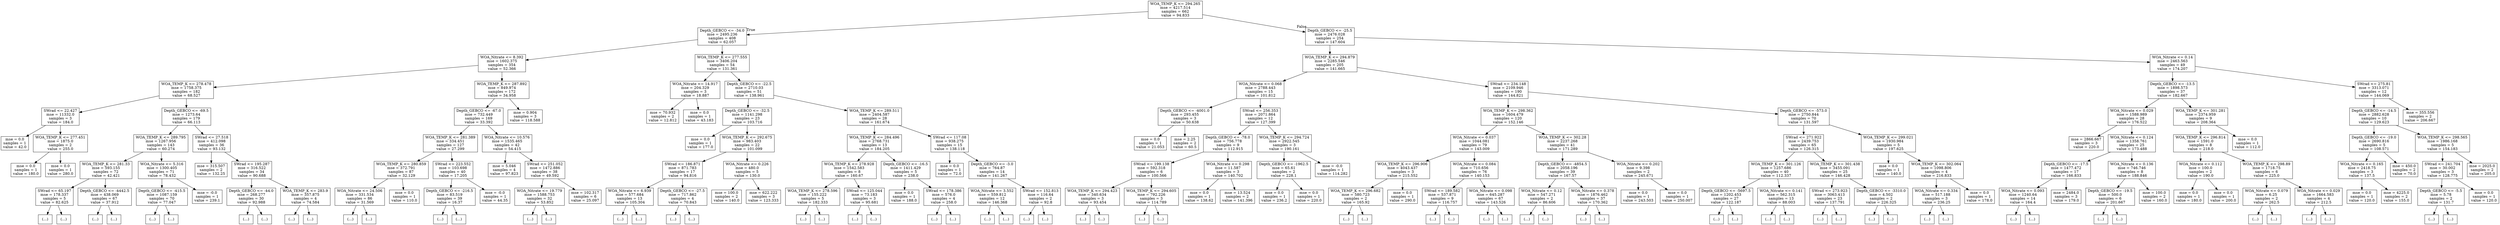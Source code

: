 digraph Tree {
node [shape=box] ;
0 [label="WOA_TEMP_K <= 294.265\nmse = 4217.514\nsamples = 662\nvalue = 94.833"] ;
1 [label="Depth_GEBCO <= -34.0\nmse = 2495.236\nsamples = 408\nvalue = 62.057"] ;
0 -> 1 [labeldistance=2.5, labelangle=45, headlabel="True"] ;
2 [label="WOA_Nitrate <= 8.392\nmse = 1602.375\nsamples = 354\nvalue = 52.366"] ;
1 -> 2 ;
3 [label="WOA_TEMP_K <= 278.478\nmse = 1758.375\nsamples = 182\nvalue = 68.527"] ;
2 -> 3 ;
4 [label="SWrad <= 22.427\nmse = 11332.0\nsamples = 3\nvalue = 184.0"] ;
3 -> 4 ;
5 [label="mse = 0.0\nsamples = 1\nvalue = 42.0"] ;
4 -> 5 ;
6 [label="WOA_TEMP_K <= 277.451\nmse = 1875.0\nsamples = 2\nvalue = 255.0"] ;
4 -> 6 ;
7 [label="mse = 0.0\nsamples = 1\nvalue = 180.0"] ;
6 -> 7 ;
8 [label="mse = 0.0\nsamples = 1\nvalue = 280.0"] ;
6 -> 8 ;
9 [label="Depth_GEBCO <= -69.5\nmse = 1273.64\nsamples = 179\nvalue = 66.113"] ;
3 -> 9 ;
10 [label="WOA_TEMP_K <= 289.795\nmse = 1267.956\nsamples = 143\nvalue = 60.274"] ;
9 -> 10 ;
11 [label="WOA_TEMP_K <= 281.33\nmse = 593.155\nsamples = 72\nvalue = 42.421"] ;
10 -> 11 ;
12 [label="SWrad <= 65.197\nmse = 178.337\nsamples = 5\nvalue = 82.625"] ;
11 -> 12 ;
13 [label="(...)"] ;
12 -> 13 ;
20 [label="(...)"] ;
12 -> 20 ;
21 [label="Depth_GEBCO <= -4442.5\nmse = 438.069\nsamples = 67\nvalue = 37.912"] ;
11 -> 21 ;
22 [label="(...)"] ;
21 -> 22 ;
47 [label="(...)"] ;
21 -> 47 ;
116 [label="WOA_Nitrate <= 5.316\nmse = 1300.405\nsamples = 71\nvalue = 78.432"] ;
10 -> 116 ;
117 [label="Depth_GEBCO <= -415.5\nmse = 1087.159\nsamples = 70\nvalue = 77.047"] ;
116 -> 117 ;
118 [label="(...)"] ;
117 -> 118 ;
227 [label="(...)"] ;
117 -> 227 ;
232 [label="mse = -0.0\nsamples = 1\nvalue = 239.1"] ;
116 -> 232 ;
233 [label="SWrad <= 27.518\nmse = 412.098\nsamples = 36\nvalue = 93.132"] ;
9 -> 233 ;
234 [label="mse = 315.507\nsamples = 2\nvalue = 132.25"] ;
233 -> 234 ;
235 [label="SWrad <= 195.287\nmse = 316.522\nsamples = 34\nvalue = 90.688"] ;
233 -> 235 ;
236 [label="Depth_GEBCO <= -44.0\nmse = 268.277\nsamples = 30\nvalue = 92.988"] ;
235 -> 236 ;
237 [label="(...)"] ;
236 -> 237 ;
266 [label="(...)"] ;
236 -> 266 ;
281 [label="WOA_TEMP_K <= 283.9\nmse = 357.875\nsamples = 4\nvalue = 74.584"] ;
235 -> 281 ;
282 [label="(...)"] ;
281 -> 282 ;
283 [label="(...)"] ;
281 -> 283 ;
288 [label="WOA_TEMP_K <= 287.892\nmse = 849.974\nsamples = 172\nvalue = 34.958"] ;
2 -> 288 ;
289 [label="Depth_GEBCO <= -67.0\nmse = 732.449\nsamples = 169\nvalue = 33.392"] ;
288 -> 289 ;
290 [label="WOA_TEMP_K <= 281.389\nmse = 334.451\nsamples = 127\nvalue = 27.299"] ;
289 -> 290 ;
291 [label="WOA_TEMP_K <= 280.859\nmse = 372.791\nsamples = 87\nvalue = 32.129"] ;
290 -> 291 ;
292 [label="WOA_Nitrate <= 24.506\nmse = 331.534\nsamples = 86\nvalue = 31.569"] ;
291 -> 292 ;
293 [label="(...)"] ;
292 -> 293 ;
392 [label="(...)"] ;
292 -> 392 ;
455 [label="mse = 0.0\nsamples = 1\nvalue = 110.0"] ;
291 -> 455 ;
456 [label="SWrad <= 223.552\nmse = 103.698\nsamples = 40\nvalue = 17.205"] ;
290 -> 456 ;
457 [label="Depth_GEBCO <= -216.5\nmse = 83.519\nsamples = 39\nvalue = 16.37"] ;
456 -> 457 ;
458 [label="(...)"] ;
457 -> 458 ;
489 [label="(...)"] ;
457 -> 489 ;
496 [label="mse = -0.0\nsamples = 1\nvalue = 44.35"] ;
456 -> 496 ;
497 [label="WOA_Nitrate <= 10.576\nmse = 1535.465\nsamples = 42\nvalue = 54.415"] ;
289 -> 497 ;
498 [label="mse = 5.046\nsamples = 4\nvalue = 97.823"] ;
497 -> 498 ;
499 [label="SWrad <= 251.052\nmse = 1472.886\nsamples = 38\nvalue = 49.592"] ;
497 -> 499 ;
500 [label="WOA_Nitrate <= 19.779\nmse = 1588.753\nsamples = 32\nvalue = 53.852"] ;
499 -> 500 ;
501 [label="(...)"] ;
500 -> 501 ;
510 [label="(...)"] ;
500 -> 510 ;
519 [label="mse = 102.317\nsamples = 6\nvalue = 25.097"] ;
499 -> 519 ;
520 [label="mse = 0.904\nsamples = 3\nvalue = 118.588"] ;
288 -> 520 ;
521 [label="WOA_TEMP_K <= 277.555\nmse = 3406.204\nsamples = 54\nvalue = 131.361"] ;
1 -> 521 ;
522 [label="WOA_Nitrate <= 14.917\nmse = 204.329\nsamples = 3\nvalue = 18.887"] ;
521 -> 522 ;
523 [label="mse = 70.932\nsamples = 2\nvalue = 12.812"] ;
522 -> 523 ;
524 [label="mse = 0.0\nsamples = 1\nvalue = 43.183"] ;
522 -> 524 ;
525 [label="Depth_GEBCO <= -22.5\nmse = 2710.03\nsamples = 51\nvalue = 138.961"] ;
521 -> 525 ;
526 [label="Depth_GEBCO <= -32.5\nmse = 1141.298\nsamples = 23\nvalue = 103.716"] ;
525 -> 526 ;
527 [label="mse = 0.0\nsamples = 1\nvalue = 177.0"] ;
526 -> 527 ;
528 [label="WOA_TEMP_K <= 292.675\nmse = 983.403\nsamples = 22\nvalue = 101.099"] ;
526 -> 528 ;
529 [label="SWrad <= 186.871\nmse = 871.783\nsamples = 17\nvalue = 94.816"] ;
528 -> 529 ;
530 [label="WOA_Nitrate <= 6.939\nmse = 577.684\nsamples = 13\nvalue = 105.304"] ;
529 -> 530 ;
531 [label="(...)"] ;
530 -> 531 ;
550 [label="(...)"] ;
530 -> 550 ;
551 [label="Depth_GEBCO <= -27.5\nmse = 717.862\nsamples = 4\nvalue = 70.843"] ;
529 -> 551 ;
552 [label="(...)"] ;
551 -> 552 ;
553 [label="(...)"] ;
551 -> 553 ;
556 [label="WOA_Nitrate <= 0.226\nmse = 480.0\nsamples = 5\nvalue = 130.0"] ;
528 -> 556 ;
557 [label="mse = 100.0\nsamples = 2\nvalue = 140.0"] ;
556 -> 557 ;
558 [label="mse = 622.222\nsamples = 3\nvalue = 123.333"] ;
556 -> 558 ;
559 [label="WOA_TEMP_K <= 289.511\nmse = 2404.587\nsamples = 28\nvalue = 161.674"] ;
525 -> 559 ;
560 [label="WOA_TEMP_K <= 284.496\nmse = 2768.731\nsamples = 13\nvalue = 184.205"] ;
559 -> 560 ;
561 [label="WOA_TEMP_K <= 278.928\nmse = 1542.583\nsamples = 8\nvalue = 160.67"] ;
560 -> 561 ;
562 [label="WOA_TEMP_K <= 278.596\nmse = 155.222\nsamples = 5\nvalue = 182.333"] ;
561 -> 562 ;
563 [label="(...)"] ;
562 -> 563 ;
570 [label="(...)"] ;
562 -> 570 ;
571 [label="SWrad <= 125.044\nmse = 73.183\nsamples = 3\nvalue = 95.681"] ;
561 -> 571 ;
572 [label="(...)"] ;
571 -> 572 ;
575 [label="(...)"] ;
571 -> 575 ;
576 [label="Depth_GEBCO <= -16.5\nmse = 1411.429\nsamples = 5\nvalue = 238.0"] ;
560 -> 576 ;
577 [label="mse = 0.0\nsamples = 1\nvalue = 188.0"] ;
576 -> 577 ;
578 [label="SWrad <= 178.386\nmse = 576.0\nsamples = 4\nvalue = 258.0"] ;
576 -> 578 ;
579 [label="(...)"] ;
578 -> 579 ;
582 [label="(...)"] ;
578 -> 582 ;
585 [label="SWrad <= 117.08\nmse = 938.275\nsamples = 15\nvalue = 138.118"] ;
559 -> 585 ;
586 [label="mse = 0.0\nsamples = 1\nvalue = 72.0"] ;
585 -> 586 ;
587 [label="Depth_GEBCO <= -3.0\nmse = 764.87\nsamples = 14\nvalue = 141.267"] ;
585 -> 587 ;
588 [label="WOA_Nitrate <= 3.552\nmse = 559.812\nsamples = 12\nvalue = 146.368"] ;
587 -> 588 ;
589 [label="(...)"] ;
588 -> 589 ;
608 [label="(...)"] ;
588 -> 608 ;
611 [label="SWrad <= 152.813\nmse = 116.64\nsamples = 2\nvalue = 92.8"] ;
587 -> 611 ;
612 [label="(...)"] ;
611 -> 612 ;
613 [label="(...)"] ;
611 -> 613 ;
614 [label="Depth_GEBCO <= -25.5\nmse = 2476.028\nsamples = 254\nvalue = 147.604"] ;
0 -> 614 [labeldistance=2.5, labelangle=-45, headlabel="False"] ;
615 [label="WOA_TEMP_K <= 294.879\nmse = 2285.546\nsamples = 205\nvalue = 141.665"] ;
614 -> 615 ;
616 [label="WOA_Nitrate <= 0.068\nmse = 2788.443\nsamples = 15\nvalue = 101.812"] ;
615 -> 616 ;
617 [label="Depth_GEBCO <= -4001.0\nmse = 293.455\nsamples = 3\nvalue = 50.638"] ;
616 -> 617 ;
618 [label="mse = 0.0\nsamples = 1\nvalue = 21.053"] ;
617 -> 618 ;
619 [label="mse = 2.25\nsamples = 2\nvalue = 60.5"] ;
617 -> 619 ;
620 [label="SWrad <= 256.353\nmse = 2071.864\nsamples = 12\nvalue = 127.399"] ;
616 -> 620 ;
621 [label="Depth_GEBCO <= -78.0\nmse = 756.778\nsamples = 9\nvalue = 112.915"] ;
620 -> 621 ;
622 [label="SWrad <= 199.138\nmse = 592.318\nsamples = 6\nvalue = 100.566"] ;
621 -> 622 ;
623 [label="WOA_TEMP_K <= 294.423\nmse = 340.634\nsamples = 3\nvalue = 93.454"] ;
622 -> 623 ;
624 [label="(...)"] ;
623 -> 624 ;
625 [label="(...)"] ;
623 -> 625 ;
628 [label="WOA_TEMP_K <= 294.605\nmse = 792.226\nsamples = 3\nvalue = 114.789"] ;
622 -> 628 ;
629 [label="(...)"] ;
628 -> 629 ;
632 [label="(...)"] ;
628 -> 632 ;
633 [label="WOA_Nitrate <= 0.298\nmse = 11.587\nsamples = 3\nvalue = 140.702"] ;
621 -> 633 ;
634 [label="mse = 0.0\nsamples = 1\nvalue = 138.62"] ;
633 -> 634 ;
635 [label="mse = 13.524\nsamples = 2\nvalue = 141.396"] ;
633 -> 635 ;
636 [label="WOA_TEMP_K <= 294.724\nmse = 2922.545\nsamples = 3\nvalue = 190.161"] ;
620 -> 636 ;
637 [label="Depth_GEBCO <= -1962.5\nmse = 65.61\nsamples = 2\nvalue = 228.1"] ;
636 -> 637 ;
638 [label="mse = 0.0\nsamples = 1\nvalue = 236.2"] ;
637 -> 638 ;
639 [label="mse = 0.0\nsamples = 1\nvalue = 220.0"] ;
637 -> 639 ;
640 [label="mse = -0.0\nsamples = 1\nvalue = 114.282"] ;
636 -> 640 ;
641 [label="SWrad <= 234.148\nmse = 2109.946\nsamples = 190\nvalue = 144.821"] ;
615 -> 641 ;
642 [label="WOA_TEMP_K <= 298.362\nmse = 1604.479\nsamples = 120\nvalue = 152.146"] ;
641 -> 642 ;
643 [label="WOA_Nitrate <= 0.037\nmse = 1044.081\nsamples = 79\nvalue = 143.009"] ;
642 -> 643 ;
644 [label="WOA_TEMP_K <= 296.906\nmse = 4043.437\nsamples = 3\nvalue = 215.552"] ;
643 -> 644 ;
645 [label="WOA_TEMP_K <= 296.682\nmse = 580.723\nsamples = 2\nvalue = 165.92"] ;
644 -> 645 ;
646 [label="(...)"] ;
645 -> 646 ;
647 [label="(...)"] ;
645 -> 647 ;
648 [label="mse = 0.0\nsamples = 1\nvalue = 290.0"] ;
644 -> 648 ;
649 [label="WOA_Nitrate <= 0.084\nmse = 710.656\nsamples = 76\nvalue = 140.153"] ;
643 -> 649 ;
650 [label="SWrad <= 189.582\nmse = 537.871\nsamples = 9\nvalue = 116.757"] ;
649 -> 650 ;
651 [label="(...)"] ;
650 -> 651 ;
656 [label="(...)"] ;
650 -> 656 ;
661 [label="WOA_Nitrate <= 0.098\nmse = 645.287\nsamples = 67\nvalue = 143.526"] ;
649 -> 661 ;
662 [label="(...)"] ;
661 -> 662 ;
669 [label="(...)"] ;
661 -> 669 ;
762 [label="WOA_TEMP_K <= 302.28\nmse = 2237.268\nsamples = 41\nvalue = 171.289"] ;
642 -> 762 ;
763 [label="Depth_GEBCO <= -4854.5\nmse = 2058.196\nsamples = 39\nvalue = 167.57"] ;
762 -> 763 ;
764 [label="WOA_Nitrate <= 0.12\nmse = 547.271\nsamples = 2\nvalue = 86.606"] ;
763 -> 764 ;
765 [label="(...)"] ;
764 -> 765 ;
766 [label="(...)"] ;
764 -> 766 ;
767 [label="WOA_Nitrate <= 0.378\nmse = 1876.462\nsamples = 37\nvalue = 170.362"] ;
763 -> 767 ;
768 [label="(...)"] ;
767 -> 768 ;
815 [label="(...)"] ;
767 -> 815 ;
822 [label="WOA_Nitrate <= 0.202\nmse = 9.398\nsamples = 2\nvalue = 245.671"] ;
762 -> 822 ;
823 [label="mse = 0.0\nsamples = 1\nvalue = 243.503"] ;
822 -> 823 ;
824 [label="mse = 0.0\nsamples = 1\nvalue = 250.007"] ;
822 -> 824 ;
825 [label="Depth_GEBCO <= -573.0\nmse = 2750.844\nsamples = 70\nvalue = 131.597"] ;
641 -> 825 ;
826 [label="SWrad <= 271.922\nmse = 2439.753\nsamples = 65\nvalue = 126.315"] ;
825 -> 826 ;
827 [label="WOA_TEMP_K <= 301.126\nmse = 1257.686\nsamples = 40\nvalue = 112.337"] ;
826 -> 827 ;
828 [label="Depth_GEBCO <= -5697.5\nmse = 1202.453\nsamples = 27\nvalue = 122.187"] ;
827 -> 828 ;
829 [label="(...)"] ;
828 -> 829 ;
830 [label="(...)"] ;
828 -> 830 ;
881 [label="WOA_Nitrate <= 0.141\nmse = 562.315\nsamples = 13\nvalue = 88.003"] ;
827 -> 881 ;
882 [label="(...)"] ;
881 -> 882 ;
893 [label="(...)"] ;
881 -> 893 ;
906 [label="WOA_TEMP_K <= 301.438\nmse = 3455.091\nsamples = 25\nvalue = 146.428"] ;
826 -> 906 ;
907 [label="SWrad <= 273.923\nmse = 3063.413\nsamples = 23\nvalue = 137.791"] ;
906 -> 907 ;
908 [label="(...)"] ;
907 -> 908 ;
913 [label="(...)"] ;
907 -> 913 ;
950 [label="Depth_GEBCO <= -3310.0\nmse = 4.502\nsamples = 2\nvalue = 226.325"] ;
906 -> 950 ;
951 [label="(...)"] ;
950 -> 951 ;
952 [label="(...)"] ;
950 -> 952 ;
953 [label="WOA_TEMP_K <= 299.021\nmse = 1930.984\nsamples = 5\nvalue = 197.625"] ;
825 -> 953 ;
954 [label="mse = 0.0\nsamples = 1\nvalue = 140.0"] ;
953 -> 954 ;
955 [label="WOA_TEMP_K <= 302.064\nmse = 1098.806\nsamples = 4\nvalue = 216.833"] ;
953 -> 955 ;
956 [label="WOA_Nitrate <= 0.334\nmse = 517.188\nsamples = 3\nvalue = 236.25"] ;
955 -> 956 ;
957 [label="(...)"] ;
956 -> 957 ;
958 [label="(...)"] ;
956 -> 958 ;
959 [label="mse = 0.0\nsamples = 1\nvalue = 178.0"] ;
955 -> 959 ;
960 [label="WOA_Nitrate <= 0.14\nmse = 2463.563\nsamples = 49\nvalue = 174.207"] ;
614 -> 960 ;
961 [label="Depth_GEBCO <= -13.5\nmse = 1898.573\nsamples = 37\nvalue = 182.667"] ;
960 -> 961 ;
962 [label="WOA_Nitrate <= 0.029\nmse = 1588.989\nsamples = 28\nvalue = 176.522"] ;
961 -> 962 ;
963 [label="mse = 2866.667\nsamples = 3\nvalue = 220.0"] ;
962 -> 963 ;
964 [label="WOA_Nitrate <= 0.124\nmse = 1358.761\nsamples = 25\nvalue = 173.488"] ;
962 -> 964 ;
965 [label="Depth_GEBCO <= -17.5\nmse = 1477.472\nsamples = 17\nvalue = 166.833"] ;
964 -> 965 ;
966 [label="WOA_Nitrate <= 0.093\nmse = 1240.64\nsamples = 14\nvalue = 164.4"] ;
965 -> 966 ;
967 [label="(...)"] ;
966 -> 967 ;
974 [label="(...)"] ;
966 -> 974 ;
977 [label="mse = 2484.0\nsamples = 3\nvalue = 179.0"] ;
965 -> 977 ;
978 [label="WOA_Nitrate <= 0.136\nmse = 746.746\nsamples = 8\nvalue = 188.846"] ;
964 -> 978 ;
979 [label="Depth_GEBCO <= -19.5\nmse = 500.0\nsamples = 6\nvalue = 201.667"] ;
978 -> 979 ;
980 [label="(...)"] ;
979 -> 980 ;
983 [label="(...)"] ;
979 -> 983 ;
984 [label="mse = 100.0\nsamples = 2\nvalue = 160.0"] ;
978 -> 984 ;
985 [label="WOA_TEMP_K <= 301.281\nmse = 2374.959\nsamples = 9\nvalue = 208.364"] ;
961 -> 985 ;
986 [label="WOA_TEMP_K <= 296.814\nmse = 1591.0\nsamples = 8\nvalue = 218.0"] ;
985 -> 986 ;
987 [label="WOA_Nitrate <= 0.112\nmse = 100.0\nsamples = 2\nvalue = 190.0"] ;
986 -> 987 ;
988 [label="mse = 0.0\nsamples = 1\nvalue = 180.0"] ;
987 -> 988 ;
989 [label="mse = 0.0\nsamples = 1\nvalue = 200.0"] ;
987 -> 989 ;
990 [label="WOA_TEMP_K <= 298.89\nmse = 1718.75\nsamples = 6\nvalue = 225.0"] ;
986 -> 990 ;
991 [label="WOA_Nitrate <= 0.079\nmse = 6.25\nsamples = 2\nvalue = 262.5"] ;
990 -> 991 ;
992 [label="(...)"] ;
991 -> 992 ;
993 [label="(...)"] ;
991 -> 993 ;
994 [label="WOA_Nitrate <= 0.029\nmse = 1664.583\nsamples = 4\nvalue = 212.5"] ;
990 -> 994 ;
995 [label="(...)"] ;
994 -> 995 ;
996 [label="(...)"] ;
994 -> 996 ;
999 [label="mse = 0.0\nsamples = 1\nvalue = 112.0"] ;
985 -> 999 ;
1000 [label="SWrad <= 275.81\nmse = 3313.071\nsamples = 12\nvalue = 144.069"] ;
960 -> 1000 ;
1001 [label="Depth_GEBCO <= -14.5\nmse = 2882.628\nsamples = 10\nvalue = 129.623"] ;
1000 -> 1001 ;
1002 [label="Depth_GEBCO <= -19.0\nmse = 2690.816\nsamples = 5\nvalue = 108.571"] ;
1001 -> 1002 ;
1003 [label="WOA_Nitrate <= 0.165\nmse = 2418.75\nsamples = 3\nvalue = 137.5"] ;
1002 -> 1003 ;
1004 [label="mse = 0.0\nsamples = 1\nvalue = 120.0"] ;
1003 -> 1004 ;
1005 [label="mse = 4225.0\nsamples = 2\nvalue = 155.0"] ;
1003 -> 1005 ;
1006 [label="mse = 450.0\nsamples = 2\nvalue = 70.0"] ;
1002 -> 1006 ;
1007 [label="WOA_TEMP_K <= 298.565\nmse = 1986.168\nsamples = 5\nvalue = 154.183"] ;
1001 -> 1007 ;
1008 [label="SWrad <= 241.704\nmse = 30.002\nsamples = 3\nvalue = 128.775"] ;
1007 -> 1008 ;
1009 [label="Depth_GEBCO <= -5.5\nmse = 5.78\nsamples = 2\nvalue = 131.7"] ;
1008 -> 1009 ;
1010 [label="(...)"] ;
1009 -> 1010 ;
1011 [label="(...)"] ;
1009 -> 1011 ;
1012 [label="mse = 0.0\nsamples = 1\nvalue = 120.0"] ;
1008 -> 1012 ;
1013 [label="mse = 2025.0\nsamples = 2\nvalue = 205.0"] ;
1007 -> 1013 ;
1014 [label="mse = 355.556\nsamples = 2\nvalue = 206.667"] ;
1000 -> 1014 ;
}